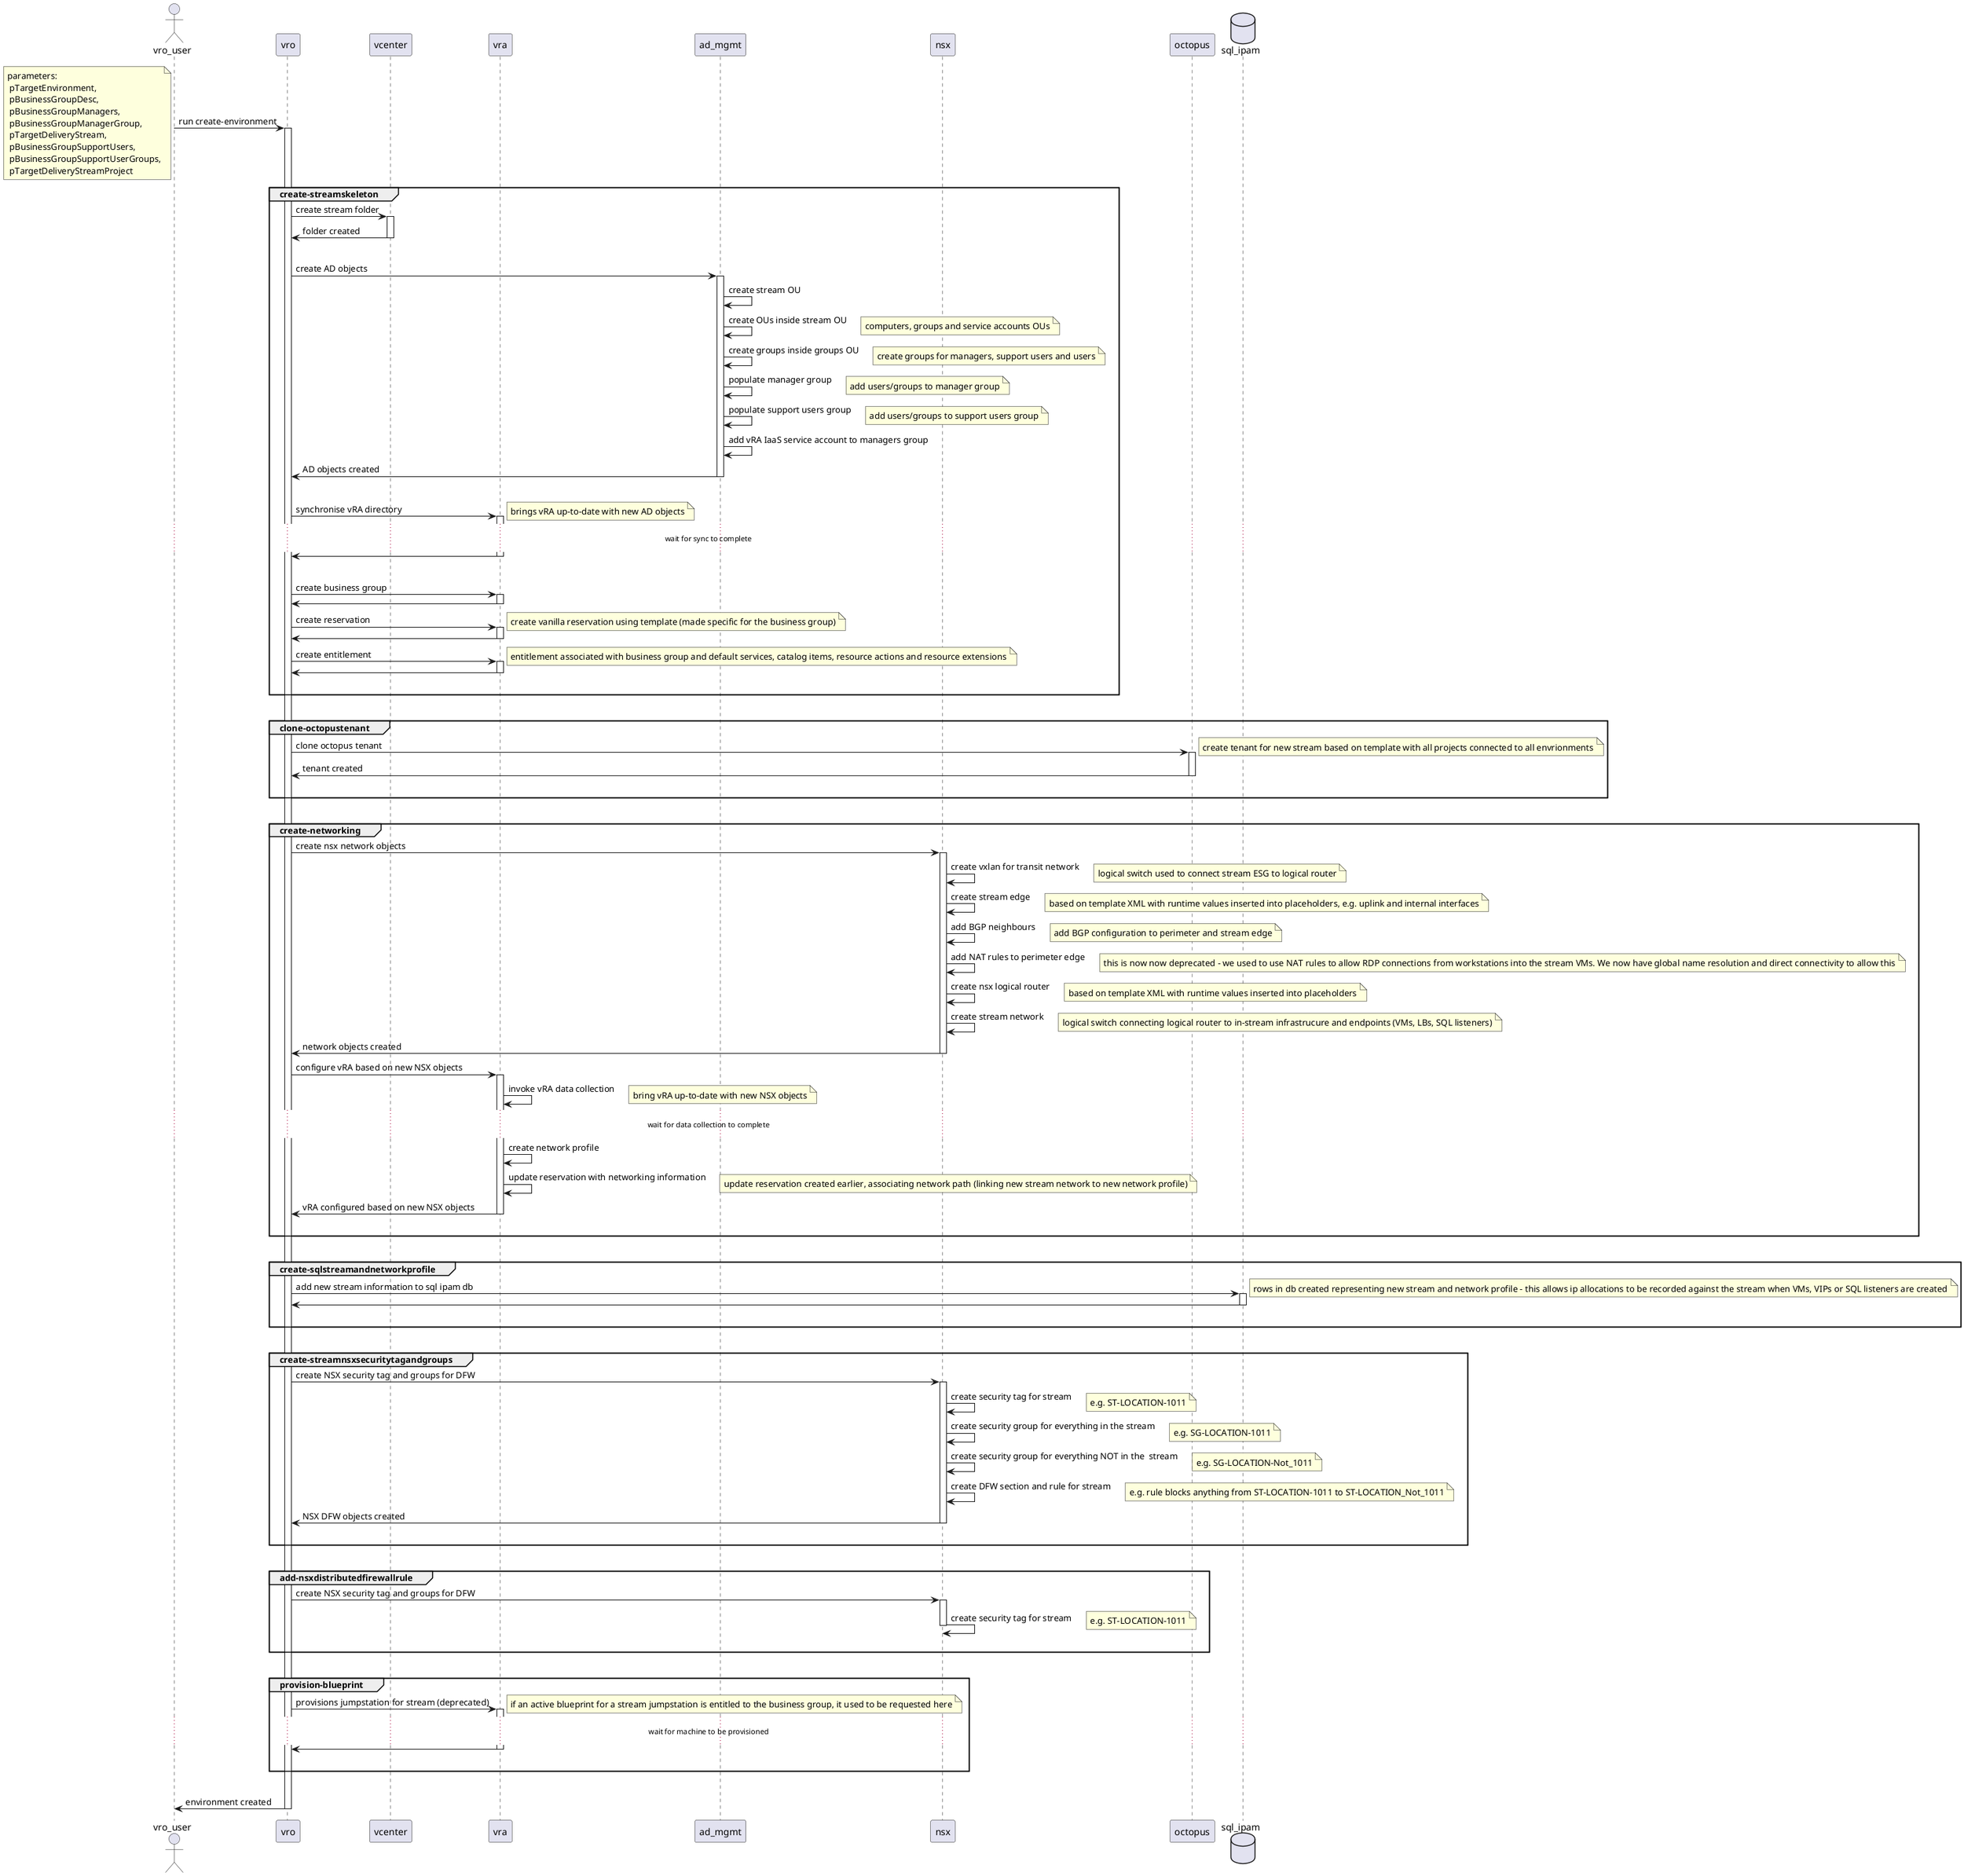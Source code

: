 @startuml create-environment
actor vro_user order 0
participant vro order 10
participant vcenter order 15
participant vra order 20
participant ad_mgmt order 25
participant nsx order 30
participant octopus order 40
database sql_ipam order 50

vro_user -> vro : run create-environment
    note left: parameters:\n pTargetEnvironment,\n pBusinessGroupDesc,\n pBusinessGroupManagers,\n pBusinessGroupManagerGroup,\n pTargetDeliveryStream,\n pBusinessGroupSupportUsers,\n pBusinessGroupSupportUserGroups,\n pTargetDeliveryStreamProject
    activate vro
    group create-streamskeleton
    vro -> vcenter: create stream folder
        activate vcenter
    vro <- vcenter: folder created
    deactivate vcenter
    |||

    vro -> ad_mgmt: create AD objects
        activate ad_mgmt
        ad_mgmt -> ad_mgmt: create stream OU
        ad_mgmt -> ad_mgmt: create OUs inside stream OU
        note right: computers, groups and service accounts OUs
        ad_mgmt -> ad_mgmt: create groups inside groups OU
        note right: create groups for managers, support users and users
        ad_mgmt -> ad_mgmt: populate manager group
        note right: add users/groups to manager group
        ad_mgmt -> ad_mgmt: populate support users group
        note right: add users/groups to support users group
        ad_mgmt -> ad_mgmt: add vRA IaaS service account to managers group
    vro <- ad_mgmt: AD objects created
    deactivate ad_mgmt
    |||
    
    vro -> vra: synchronise vRA directory
        note right: brings vRA up-to-date with new AD objects
        activate vra
        ...wait for sync to complete...
vro <- vra:
    deactivate vra
    |||

    vro -> vra: create business group
        activate vra
    vro <- vra:
    deactivate vra

    vro -> vra: create reservation
        note right: create vanilla reservation using template (made specific for the business group)
        activate vra
    vro <- vra:
    deactivate vra

    vro -> vra: create entitlement
        note right: entitlement associated with business group and default services, catalog items, resource actions and resource extensions
        activate vra
    vro <- vra: 
    deactivate vra
    |||
    end
    |||
    
    group clone-octopustenant
    vro -> octopus: clone octopus tenant
    note right: create tenant for new stream based on template with all projects connected to all envrionments
    activate octopus
        octopus -> vro: tenant created
    deactivate octopus
    |||
    end
    |||

    group create-networking
    vro -> nsx: create nsx network objects
        activate nsx
        nsx -> nsx: create vxlan for transit network
            note right: logical switch used to connect stream ESG to logical router
        nsx -> nsx: create stream edge
            note right: based on template XML with runtime values inserted into placeholders, e.g. uplink and internal interfaces
        nsx -> nsx: add BGP neighbours
            note right: add BGP configuration to perimeter and stream edge
        nsx -> nsx: add NAT rules to perimeter edge
            note right: this is now now deprecated - we used to use NAT rules to allow RDP connections from workstations into the stream VMs. We now have global name resolution and direct connectivity to allow this
        nsx -> nsx: create nsx logical router
            note right: based on template XML with runtime values inserted into placeholders
        nsx -> nsx: create stream network
            note right: logical switch connecting logical router to in-stream infrastrucure and endpoints (VMs, LBs, SQL listeners)
    vro <- nsx: network objects created
    deactivate nsx
    
    vro -> vra: configure vRA based on new NSX objects
        activate vra
        vra -> vra: invoke vRA data collection
            note right: bring vRA up-to-date with new NSX objects
            ...wait for data collection to complete...
        vra -> vra: create network profile
        vra -> vra: update reservation with networking information
            note right: update reservation created earlier, associating network path (linking new stream network to new network profile)
    vro <- vra: vRA configured based on new NSX objects
    deactivate vra
    |||
    end
    |||

    group create-sqlstreamandnetworkprofile
    vro -> sql_ipam: add new stream information to sql ipam db
        activate sql_ipam
        note right: rows in db created representing new stream and network profile - this allows ip allocations to be recorded against the stream when VMs, VIPs or SQL listeners are created
    vro <- sql_ipam
    deactivate sql_ipam
    |||
    end
    |||

    group create-streamnsxsecuritytagandgroups
    vro -> nsx: create NSX security tag and groups for DFW
        activate nsx
        nsx -> nsx: create security tag for stream
            note right: e.g. ST-LOCATION-1011
        nsx -> nsx: create security group for everything in the stream
            note right: e.g. SG-LOCATION-1011
        nsx -> nsx: create security group for everything NOT in the  stream
            note right: e.g. SG-LOCATION-Not_1011
        
        nsx -> nsx: create DFW section and rule for stream
            note right: e.g. rule blocks anything from ST-LOCATION-1011 to ST-LOCATION_Not_1011
    vro <- nsx: NSX DFW objects created
    deactivate nsx
    |||
    end
    |||

    group add-nsxdistributedfirewallrule
    vro -> nsx: create NSX security tag and groups for DFW
        activate nsx
        nsx -> nsx: create security tag for stream
            note right: e.g. ST-LOCATION-1011
    deactivate nsx
    |||
    end
    |||

    group provision-blueprint
    vro -> vra: provisions jumpstation for stream (deprecated)
        activate vra
        note right: if an active blueprint for a stream jumpstation is entitled to the business group, it used to be requested here
        ...wait for machine to be provisioned...    
    vro <- vra
    deactivate vra
    |||
    end
    |||

vro -> vro_user: environment created
deactivate vro


@enduml
